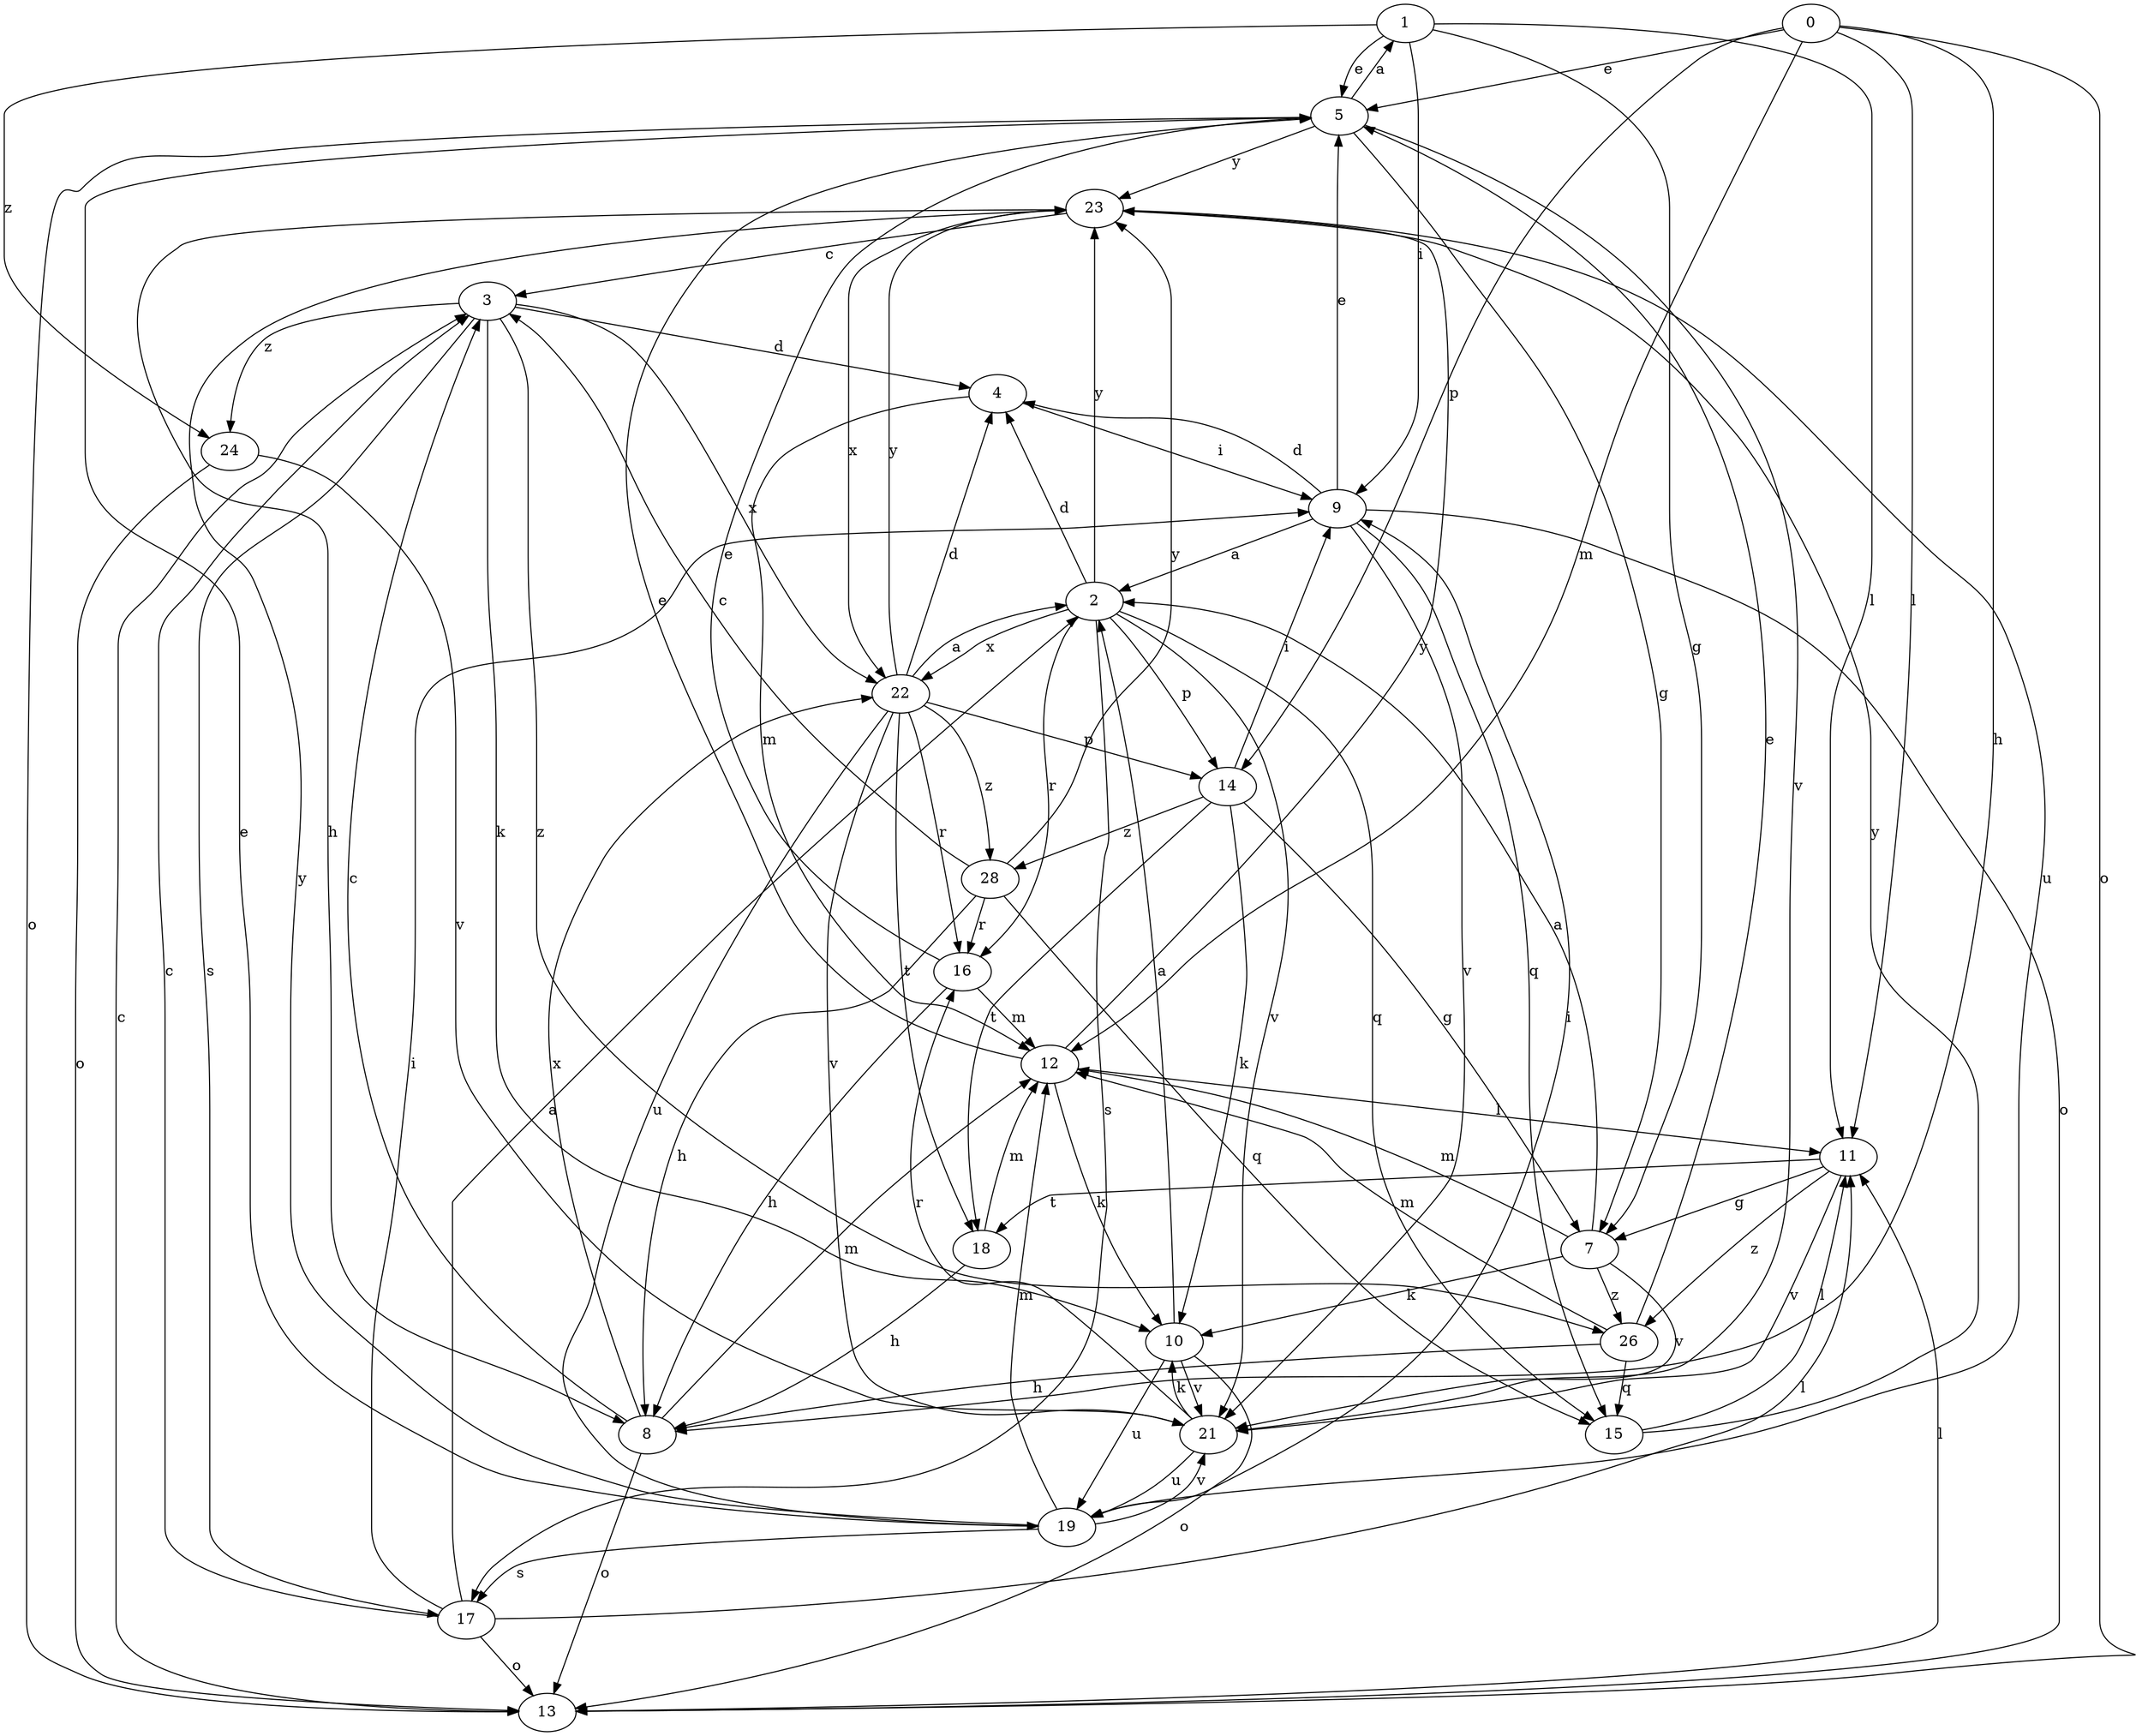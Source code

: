 strict digraph  {
1;
2;
3;
4;
5;
7;
8;
9;
10;
11;
12;
13;
14;
0;
15;
16;
17;
18;
19;
21;
22;
23;
24;
26;
28;
1 -> 5  [label=e];
1 -> 7  [label=g];
1 -> 9  [label=i];
1 -> 11  [label=l];
1 -> 24  [label=z];
2 -> 4  [label=d];
2 -> 14  [label=p];
2 -> 15  [label=q];
2 -> 16  [label=r];
2 -> 17  [label=s];
2 -> 21  [label=v];
2 -> 22  [label=x];
2 -> 23  [label=y];
3 -> 4  [label=d];
3 -> 10  [label=k];
3 -> 17  [label=s];
3 -> 22  [label=x];
3 -> 24  [label=z];
3 -> 26  [label=z];
4 -> 9  [label=i];
4 -> 12  [label=m];
5 -> 1  [label=a];
5 -> 7  [label=g];
5 -> 13  [label=o];
5 -> 21  [label=v];
5 -> 23  [label=y];
7 -> 2  [label=a];
7 -> 10  [label=k];
7 -> 12  [label=m];
7 -> 21  [label=v];
7 -> 26  [label=z];
8 -> 3  [label=c];
8 -> 12  [label=m];
8 -> 13  [label=o];
8 -> 22  [label=x];
9 -> 2  [label=a];
9 -> 4  [label=d];
9 -> 5  [label=e];
9 -> 13  [label=o];
9 -> 15  [label=q];
9 -> 21  [label=v];
10 -> 2  [label=a];
10 -> 13  [label=o];
10 -> 19  [label=u];
10 -> 21  [label=v];
11 -> 7  [label=g];
11 -> 18  [label=t];
11 -> 21  [label=v];
11 -> 26  [label=z];
12 -> 5  [label=e];
12 -> 10  [label=k];
12 -> 11  [label=l];
12 -> 23  [label=y];
13 -> 3  [label=c];
13 -> 11  [label=l];
14 -> 7  [label=g];
14 -> 9  [label=i];
14 -> 10  [label=k];
14 -> 18  [label=t];
14 -> 28  [label=z];
0 -> 5  [label=e];
0 -> 8  [label=h];
0 -> 11  [label=l];
0 -> 12  [label=m];
0 -> 13  [label=o];
0 -> 14  [label=p];
15 -> 11  [label=l];
15 -> 23  [label=y];
16 -> 5  [label=e];
16 -> 8  [label=h];
16 -> 12  [label=m];
17 -> 2  [label=a];
17 -> 3  [label=c];
17 -> 9  [label=i];
17 -> 11  [label=l];
17 -> 13  [label=o];
18 -> 8  [label=h];
18 -> 12  [label=m];
19 -> 5  [label=e];
19 -> 9  [label=i];
19 -> 12  [label=m];
19 -> 17  [label=s];
19 -> 21  [label=v];
19 -> 23  [label=y];
21 -> 10  [label=k];
21 -> 16  [label=r];
21 -> 19  [label=u];
22 -> 2  [label=a];
22 -> 4  [label=d];
22 -> 14  [label=p];
22 -> 16  [label=r];
22 -> 18  [label=t];
22 -> 19  [label=u];
22 -> 21  [label=v];
22 -> 23  [label=y];
22 -> 28  [label=z];
23 -> 3  [label=c];
23 -> 8  [label=h];
23 -> 19  [label=u];
23 -> 22  [label=x];
24 -> 13  [label=o];
24 -> 21  [label=v];
26 -> 5  [label=e];
26 -> 8  [label=h];
26 -> 12  [label=m];
26 -> 15  [label=q];
28 -> 3  [label=c];
28 -> 8  [label=h];
28 -> 15  [label=q];
28 -> 16  [label=r];
28 -> 23  [label=y];
}
